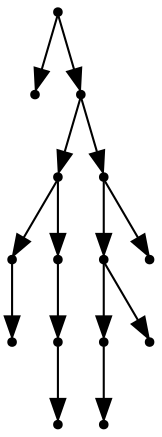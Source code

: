 digraph {
  14 [shape=point];
  0 [shape=point];
  13 [shape=point];
  6 [shape=point];
  2 [shape=point];
  1 [shape=point];
  5 [shape=point];
  4 [shape=point];
  3 [shape=point];
  12 [shape=point];
  10 [shape=point];
  8 [shape=point];
  7 [shape=point];
  9 [shape=point];
  11 [shape=point];
14 -> 0;
14 -> 13;
13 -> 6;
6 -> 2;
2 -> 1;
6 -> 5;
5 -> 4;
4 -> 3;
13 -> 12;
12 -> 10;
10 -> 8;
8 -> 7;
10 -> 9;
12 -> 11;
}
